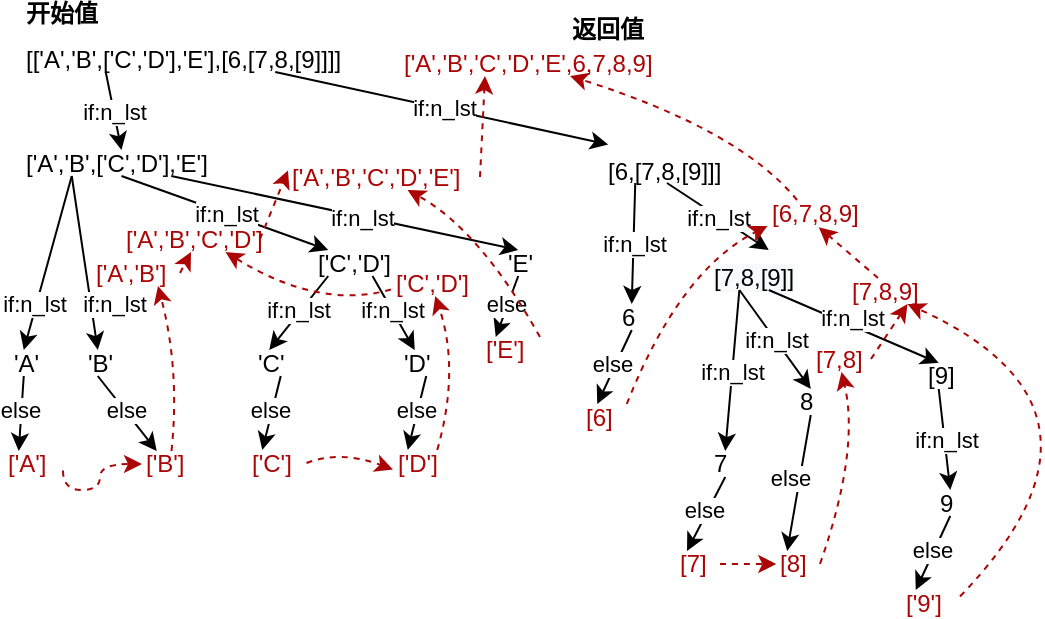 <mxfile version="20.2.3" type="device"><diagram id="J5HRR32vTIH0ZdupIE74" name="Page-1"><mxGraphModel dx="637" dy="487" grid="1" gridSize="10" guides="1" tooltips="1" connect="1" arrows="1" fold="1" page="1" pageScale="1" pageWidth="850" pageHeight="1100" math="0" shadow="0"><root><mxCell id="0"/><mxCell id="1" parent="0"/><mxCell id="VAA36TCvSNTZjiAhNY7Z-18" value="[['A','B',['C','D'],'E'],[6,[7,8,[9]]]]&amp;nbsp;&amp;nbsp;" style="text;html=1;strokeColor=none;fillColor=none;align=left;verticalAlign=middle;whiteSpace=wrap;rounded=0;" parent="1" vertex="1"><mxGeometry x="28.5" y="41" width="169.5" height="13" as="geometry"/></mxCell><mxCell id="VAA36TCvSNTZjiAhNY7Z-265" value="返回值" style="text;html=1;strokeColor=none;fillColor=none;align=left;verticalAlign=middle;whiteSpace=wrap;rounded=0;fontSize=12;fontColor=#000000;fontStyle=1" parent="1" vertex="1"><mxGeometry x="302.25" y="28" width="60" height="10" as="geometry"/></mxCell><mxCell id="VAA36TCvSNTZjiAhNY7Z-266" value="开始值" style="text;html=1;strokeColor=none;fillColor=none;align=left;verticalAlign=middle;whiteSpace=wrap;rounded=0;fontSize=12;fontColor=#000000;fontStyle=1" parent="1" vertex="1"><mxGeometry x="29" y="20" width="60" height="10" as="geometry"/></mxCell><mxCell id="VAA36TCvSNTZjiAhNY7Z-268" value="['A','B',['C','D'],'E']&amp;nbsp;" style="text;html=1;strokeColor=none;fillColor=none;align=left;verticalAlign=middle;whiteSpace=wrap;rounded=0;" parent="1" vertex="1"><mxGeometry x="29" y="93" width="99.5" height="13" as="geometry"/></mxCell><mxCell id="BrRaSQx4W6ejaex4NkAP-1" value="" style="endArrow=classic;html=1;rounded=0;entryX=0.5;entryY=0;entryDx=0;entryDy=0;exitX=0.25;exitY=1;exitDx=0;exitDy=0;" edge="1" parent="1" source="VAA36TCvSNTZjiAhNY7Z-18" target="VAA36TCvSNTZjiAhNY7Z-268"><mxGeometry relative="1" as="geometry"><mxPoint x="328" y="133" as="sourcePoint"/><mxPoint x="428" y="133" as="targetPoint"/></mxGeometry></mxCell><mxCell id="BrRaSQx4W6ejaex4NkAP-2" value="if:n_lst" style="edgeLabel;resizable=0;html=1;align=center;verticalAlign=middle;" connectable="0" vertex="1" parent="BrRaSQx4W6ejaex4NkAP-1"><mxGeometry relative="1" as="geometry"/></mxCell><mxCell id="BrRaSQx4W6ejaex4NkAP-3" value="'A'" style="text;html=1;strokeColor=none;fillColor=none;align=left;verticalAlign=middle;whiteSpace=wrap;rounded=0;" vertex="1" parent="1"><mxGeometry x="22.5" y="193" width="29.5" height="13" as="geometry"/></mxCell><mxCell id="BrRaSQx4W6ejaex4NkAP-4" value="" style="endArrow=classic;html=1;rounded=0;entryX=0.25;entryY=0;entryDx=0;entryDy=0;exitX=0.25;exitY=1;exitDx=0;exitDy=0;" edge="1" parent="1" source="VAA36TCvSNTZjiAhNY7Z-268" target="BrRaSQx4W6ejaex4NkAP-3"><mxGeometry relative="1" as="geometry"><mxPoint x="102.75" y="156" as="sourcePoint"/><mxPoint x="89" y="195" as="targetPoint"/></mxGeometry></mxCell><mxCell id="BrRaSQx4W6ejaex4NkAP-5" value="if:n_lst" style="edgeLabel;resizable=0;html=1;align=center;verticalAlign=middle;" connectable="0" vertex="1" parent="BrRaSQx4W6ejaex4NkAP-4"><mxGeometry relative="1" as="geometry"><mxPoint x="-7" y="20" as="offset"/></mxGeometry></mxCell><mxCell id="BrRaSQx4W6ejaex4NkAP-6" value="['A']" style="text;html=1;strokeColor=none;fillColor=none;align=left;verticalAlign=middle;whiteSpace=wrap;rounded=0;fontColor=#AB0505;" vertex="1" parent="1"><mxGeometry x="20" y="243.5" width="29.5" height="13" as="geometry"/></mxCell><mxCell id="BrRaSQx4W6ejaex4NkAP-7" value="" style="endArrow=classic;html=1;rounded=0;exitX=0.25;exitY=1;exitDx=0;exitDy=0;entryX=0.25;entryY=0;entryDx=0;entryDy=0;" edge="1" parent="1" source="BrRaSQx4W6ejaex4NkAP-3" target="BrRaSQx4W6ejaex4NkAP-6"><mxGeometry relative="1" as="geometry"><mxPoint x="98" y="233" as="sourcePoint"/><mxPoint x="198" y="233" as="targetPoint"/></mxGeometry></mxCell><mxCell id="BrRaSQx4W6ejaex4NkAP-8" value="else" style="edgeLabel;resizable=0;html=1;align=center;verticalAlign=middle;" connectable="0" vertex="1" parent="BrRaSQx4W6ejaex4NkAP-7"><mxGeometry relative="1" as="geometry"><mxPoint x="-1" y="-2" as="offset"/></mxGeometry></mxCell><mxCell id="BrRaSQx4W6ejaex4NkAP-10" value="'B'" style="text;html=1;strokeColor=none;fillColor=none;align=left;verticalAlign=middle;whiteSpace=wrap;rounded=0;" vertex="1" parent="1"><mxGeometry x="59.5" y="193" width="29.5" height="13" as="geometry"/></mxCell><mxCell id="BrRaSQx4W6ejaex4NkAP-11" value="" style="endArrow=classic;html=1;rounded=0;entryX=0.25;entryY=0;entryDx=0;entryDy=0;exitX=0.25;exitY=1;exitDx=0;exitDy=0;" edge="1" parent="1" target="BrRaSQx4W6ejaex4NkAP-10" source="VAA36TCvSNTZjiAhNY7Z-268"><mxGeometry relative="1" as="geometry"><mxPoint x="131.625" y="133" as="sourcePoint"/><mxPoint x="166.75" y="222" as="targetPoint"/></mxGeometry></mxCell><mxCell id="BrRaSQx4W6ejaex4NkAP-12" value="if:n_lst" style="edgeLabel;resizable=0;html=1;align=center;verticalAlign=middle;" connectable="0" vertex="1" parent="BrRaSQx4W6ejaex4NkAP-11"><mxGeometry relative="1" as="geometry"><mxPoint x="14" y="20" as="offset"/></mxGeometry></mxCell><mxCell id="BrRaSQx4W6ejaex4NkAP-13" value="['B']" style="text;html=1;strokeColor=none;fillColor=none;align=left;verticalAlign=middle;whiteSpace=wrap;rounded=0;fontColor=#AB0505;" vertex="1" parent="1"><mxGeometry x="89" y="243.5" width="29.5" height="13" as="geometry"/></mxCell><mxCell id="BrRaSQx4W6ejaex4NkAP-14" value="" style="endArrow=classic;html=1;rounded=0;exitX=0.25;exitY=1;exitDx=0;exitDy=0;entryX=0.25;entryY=0;entryDx=0;entryDy=0;" edge="1" parent="1" source="BrRaSQx4W6ejaex4NkAP-10" target="BrRaSQx4W6ejaex4NkAP-13"><mxGeometry relative="1" as="geometry"><mxPoint x="175.75" y="260" as="sourcePoint"/><mxPoint x="275.75" y="260" as="targetPoint"/></mxGeometry></mxCell><mxCell id="BrRaSQx4W6ejaex4NkAP-15" value="else" style="edgeLabel;resizable=0;html=1;align=center;verticalAlign=middle;" connectable="0" vertex="1" parent="BrRaSQx4W6ejaex4NkAP-14"><mxGeometry relative="1" as="geometry"><mxPoint x="-1" y="-2" as="offset"/></mxGeometry></mxCell><mxCell id="BrRaSQx4W6ejaex4NkAP-16" value="['C','D']" style="text;html=1;strokeColor=none;fillColor=none;align=left;verticalAlign=middle;whiteSpace=wrap;rounded=0;" vertex="1" parent="1"><mxGeometry x="174.75" y="143" width="29.5" height="13" as="geometry"/></mxCell><mxCell id="BrRaSQx4W6ejaex4NkAP-17" value="" style="endArrow=classic;html=1;rounded=0;entryX=0.25;entryY=0;entryDx=0;entryDy=0;exitX=0.5;exitY=1;exitDx=0;exitDy=0;" edge="1" parent="1" target="BrRaSQx4W6ejaex4NkAP-16" source="VAA36TCvSNTZjiAhNY7Z-268"><mxGeometry relative="1" as="geometry"><mxPoint x="217.375" y="113" as="sourcePoint"/><mxPoint x="252.5" y="202" as="targetPoint"/></mxGeometry></mxCell><mxCell id="BrRaSQx4W6ejaex4NkAP-18" value="if:n_lst" style="edgeLabel;resizable=0;html=1;align=center;verticalAlign=middle;" connectable="0" vertex="1" parent="BrRaSQx4W6ejaex4NkAP-17"><mxGeometry relative="1" as="geometry"/></mxCell><mxCell id="BrRaSQx4W6ejaex4NkAP-19" value="'C'" style="text;html=1;strokeColor=none;fillColor=none;align=left;verticalAlign=middle;whiteSpace=wrap;rounded=0;" vertex="1" parent="1"><mxGeometry x="145.25" y="193" width="29.5" height="13" as="geometry"/></mxCell><mxCell id="BrRaSQx4W6ejaex4NkAP-20" value="" style="endArrow=classic;html=1;rounded=0;exitX=0.25;exitY=1;exitDx=0;exitDy=0;entryX=0.25;entryY=0;entryDx=0;entryDy=0;" edge="1" parent="1" source="BrRaSQx4W6ejaex4NkAP-16" target="BrRaSQx4W6ejaex4NkAP-19"><mxGeometry relative="1" as="geometry"><mxPoint x="261.5" y="240" as="sourcePoint"/><mxPoint x="361.5" y="240" as="targetPoint"/></mxGeometry></mxCell><mxCell id="BrRaSQx4W6ejaex4NkAP-21" value="if:n_lst" style="edgeLabel;resizable=0;html=1;align=center;verticalAlign=middle;" connectable="0" vertex="1" parent="BrRaSQx4W6ejaex4NkAP-20"><mxGeometry relative="1" as="geometry"><mxPoint x="-1" y="-2" as="offset"/></mxGeometry></mxCell><mxCell id="BrRaSQx4W6ejaex4NkAP-22" value="['C']" style="text;html=1;strokeColor=none;fillColor=none;align=left;verticalAlign=middle;whiteSpace=wrap;rounded=0;fontColor=#AB0505;" vertex="1" parent="1"><mxGeometry x="141.75" y="243" width="29.5" height="13" as="geometry"/></mxCell><mxCell id="BrRaSQx4W6ejaex4NkAP-23" value="" style="endArrow=classic;html=1;rounded=0;entryX=0.25;entryY=0;entryDx=0;entryDy=0;" edge="1" parent="1" target="BrRaSQx4W6ejaex4NkAP-22" source="BrRaSQx4W6ejaex4NkAP-19"><mxGeometry relative="1" as="geometry"><mxPoint x="156.375" y="233" as="sourcePoint"/><mxPoint x="315.25" y="337" as="targetPoint"/></mxGeometry></mxCell><mxCell id="BrRaSQx4W6ejaex4NkAP-24" value="else" style="edgeLabel;resizable=0;html=1;align=center;verticalAlign=middle;" connectable="0" vertex="1" parent="BrRaSQx4W6ejaex4NkAP-23"><mxGeometry relative="1" as="geometry"><mxPoint x="-1" y="-2" as="offset"/></mxGeometry></mxCell><mxCell id="BrRaSQx4W6ejaex4NkAP-26" value="'D'" style="text;html=1;strokeColor=none;fillColor=none;align=left;verticalAlign=middle;whiteSpace=wrap;rounded=0;" vertex="1" parent="1"><mxGeometry x="218" y="193" width="29.5" height="13" as="geometry"/></mxCell><mxCell id="BrRaSQx4W6ejaex4NkAP-27" value="" style="endArrow=classic;html=1;rounded=0;exitX=1;exitY=1;exitDx=0;exitDy=0;entryX=0.25;entryY=0;entryDx=0;entryDy=0;" edge="1" parent="1" target="BrRaSQx4W6ejaex4NkAP-26" source="BrRaSQx4W6ejaex4NkAP-16"><mxGeometry relative="1" as="geometry"><mxPoint x="254.875" y="156" as="sourcePoint"/><mxPoint x="434.25" y="240" as="targetPoint"/></mxGeometry></mxCell><mxCell id="BrRaSQx4W6ejaex4NkAP-28" value="if:n_lst" style="edgeLabel;resizable=0;html=1;align=center;verticalAlign=middle;" connectable="0" vertex="1" parent="BrRaSQx4W6ejaex4NkAP-27"><mxGeometry relative="1" as="geometry"><mxPoint x="-1" y="-2" as="offset"/></mxGeometry></mxCell><mxCell id="BrRaSQx4W6ejaex4NkAP-29" value="['D']" style="text;html=1;strokeColor=none;fillColor=none;align=left;verticalAlign=middle;whiteSpace=wrap;rounded=0;fontColor=#AB0505;" vertex="1" parent="1"><mxGeometry x="214.5" y="243" width="29.5" height="13" as="geometry"/></mxCell><mxCell id="BrRaSQx4W6ejaex4NkAP-30" value="" style="endArrow=classic;html=1;rounded=0;entryX=0.25;entryY=0;entryDx=0;entryDy=0;" edge="1" parent="1" source="BrRaSQx4W6ejaex4NkAP-26" target="BrRaSQx4W6ejaex4NkAP-29"><mxGeometry relative="1" as="geometry"><mxPoint x="229.125" y="233" as="sourcePoint"/><mxPoint x="388" y="337" as="targetPoint"/></mxGeometry></mxCell><mxCell id="BrRaSQx4W6ejaex4NkAP-31" value="else" style="edgeLabel;resizable=0;html=1;align=center;verticalAlign=middle;" connectable="0" vertex="1" parent="BrRaSQx4W6ejaex4NkAP-30"><mxGeometry relative="1" as="geometry"><mxPoint x="-1" y="-2" as="offset"/></mxGeometry></mxCell><mxCell id="BrRaSQx4W6ejaex4NkAP-32" value="'E'" style="text;html=1;strokeColor=none;fillColor=none;align=left;verticalAlign=middle;whiteSpace=wrap;rounded=0;" vertex="1" parent="1"><mxGeometry x="269.75" y="143" width="29.5" height="13" as="geometry"/></mxCell><mxCell id="BrRaSQx4W6ejaex4NkAP-33" value="" style="endArrow=classic;html=1;rounded=0;entryX=0.25;entryY=0;entryDx=0;entryDy=0;exitX=0.75;exitY=1;exitDx=0;exitDy=0;" edge="1" parent="1" target="BrRaSQx4W6ejaex4NkAP-32" source="VAA36TCvSNTZjiAhNY7Z-268"><mxGeometry relative="1" as="geometry"><mxPoint x="301.125" y="99.5" as="sourcePoint"/><mxPoint x="336.25" y="188.5" as="targetPoint"/></mxGeometry></mxCell><mxCell id="BrRaSQx4W6ejaex4NkAP-34" value="if:n_lst" style="edgeLabel;resizable=0;html=1;align=center;verticalAlign=middle;" connectable="0" vertex="1" parent="BrRaSQx4W6ejaex4NkAP-33"><mxGeometry relative="1" as="geometry"><mxPoint x="9" y="2" as="offset"/></mxGeometry></mxCell><mxCell id="BrRaSQx4W6ejaex4NkAP-35" value="['E']" style="text;html=1;strokeColor=none;fillColor=none;align=left;verticalAlign=middle;whiteSpace=wrap;rounded=0;fontColor=#AB0505;" vertex="1" parent="1"><mxGeometry x="258.5" y="186.5" width="29.5" height="13" as="geometry"/></mxCell><mxCell id="BrRaSQx4W6ejaex4NkAP-36" value="" style="endArrow=classic;html=1;rounded=0;exitX=0.25;exitY=1;exitDx=0;exitDy=0;entryX=0.25;entryY=0;entryDx=0;entryDy=0;" edge="1" parent="1" source="BrRaSQx4W6ejaex4NkAP-32" target="BrRaSQx4W6ejaex4NkAP-35"><mxGeometry relative="1" as="geometry"><mxPoint x="345.25" y="226.5" as="sourcePoint"/><mxPoint x="445.25" y="226.5" as="targetPoint"/></mxGeometry></mxCell><mxCell id="BrRaSQx4W6ejaex4NkAP-37" value="else" style="edgeLabel;resizable=0;html=1;align=center;verticalAlign=middle;" connectable="0" vertex="1" parent="BrRaSQx4W6ejaex4NkAP-36"><mxGeometry relative="1" as="geometry"><mxPoint x="-1" y="-2" as="offset"/></mxGeometry></mxCell><mxCell id="BrRaSQx4W6ejaex4NkAP-39" value="" style="endArrow=classic;html=1;rounded=0;exitX=0.75;exitY=1;exitDx=0;exitDy=0;entryX=0.037;entryY=0.036;entryDx=0;entryDy=0;entryPerimeter=0;" edge="1" parent="1" source="VAA36TCvSNTZjiAhNY7Z-18" target="BrRaSQx4W6ejaex4NkAP-41"><mxGeometry relative="1" as="geometry"><mxPoint x="230.004" y="75.0" as="sourcePoint"/><mxPoint x="328" y="83" as="targetPoint"/></mxGeometry></mxCell><mxCell id="BrRaSQx4W6ejaex4NkAP-40" value="if:n_lst" style="edgeLabel;resizable=0;html=1;align=center;verticalAlign=middle;" connectable="0" vertex="1" parent="BrRaSQx4W6ejaex4NkAP-39"><mxGeometry relative="1" as="geometry"><mxPoint x="1" as="offset"/></mxGeometry></mxCell><mxCell id="BrRaSQx4W6ejaex4NkAP-41" value="&lt;span style=&quot;color: rgb(0, 0, 0);&quot;&gt;[6,[7,8,[9]]]&lt;/span&gt;" style="text;whiteSpace=wrap;html=1;fontColor=#AB0505;" vertex="1" parent="1"><mxGeometry x="319.75" y="89.5" width="63.5" height="20" as="geometry"/></mxCell><mxCell id="BrRaSQx4W6ejaex4NkAP-42" value="6" style="text;html=1;strokeColor=none;fillColor=none;align=left;verticalAlign=middle;whiteSpace=wrap;rounded=0;" vertex="1" parent="1"><mxGeometry x="326.5" y="170" width="29.5" height="13" as="geometry"/></mxCell><mxCell id="BrRaSQx4W6ejaex4NkAP-43" value="" style="endArrow=classic;html=1;rounded=0;entryX=0.25;entryY=0;entryDx=0;entryDy=0;exitX=0.25;exitY=1;exitDx=0;exitDy=0;" edge="1" parent="1" target="BrRaSQx4W6ejaex4NkAP-42" source="BrRaSQx4W6ejaex4NkAP-41"><mxGeometry relative="1" as="geometry"><mxPoint x="351.875" y="133" as="sourcePoint"/><mxPoint x="387" y="222" as="targetPoint"/></mxGeometry></mxCell><mxCell id="BrRaSQx4W6ejaex4NkAP-44" value="if:n_lst" style="edgeLabel;resizable=0;html=1;align=center;verticalAlign=middle;" connectable="0" vertex="1" parent="BrRaSQx4W6ejaex4NkAP-43"><mxGeometry relative="1" as="geometry"/></mxCell><mxCell id="BrRaSQx4W6ejaex4NkAP-45" value="[6]" style="text;html=1;strokeColor=none;fillColor=none;align=left;verticalAlign=middle;whiteSpace=wrap;rounded=0;fontColor=#AB0505;" vertex="1" parent="1"><mxGeometry x="309.25" y="220" width="29.5" height="13" as="geometry"/></mxCell><mxCell id="BrRaSQx4W6ejaex4NkAP-46" value="" style="endArrow=classic;html=1;rounded=0;exitX=0.25;exitY=1;exitDx=0;exitDy=0;entryX=0.25;entryY=0;entryDx=0;entryDy=0;" edge="1" parent="1" source="BrRaSQx4W6ejaex4NkAP-42" target="BrRaSQx4W6ejaex4NkAP-45"><mxGeometry relative="1" as="geometry"><mxPoint x="396" y="260" as="sourcePoint"/><mxPoint x="496" y="260" as="targetPoint"/></mxGeometry></mxCell><mxCell id="BrRaSQx4W6ejaex4NkAP-47" value="else" style="edgeLabel;resizable=0;html=1;align=center;verticalAlign=middle;" connectable="0" vertex="1" parent="BrRaSQx4W6ejaex4NkAP-46"><mxGeometry relative="1" as="geometry"><mxPoint x="-1" y="-2" as="offset"/></mxGeometry></mxCell><mxCell id="BrRaSQx4W6ejaex4NkAP-48" value="&lt;span style=&quot;color: rgb(0, 0, 0); font-family: Helvetica; font-size: 12px; font-style: normal; font-variant-ligatures: normal; font-variant-caps: normal; font-weight: 400; letter-spacing: normal; orphans: 2; text-align: left; text-indent: 0px; text-transform: none; widows: 2; word-spacing: 0px; -webkit-text-stroke-width: 0px; background-color: rgb(248, 249, 250); text-decoration-thickness: initial; text-decoration-style: initial; text-decoration-color: initial; float: none; display: inline !important;&quot;&gt;[7,8,[9]]&lt;/span&gt;" style="text;whiteSpace=wrap;html=1;fontColor=#AB0505;" vertex="1" parent="1"><mxGeometry x="373" y="143" width="58.75" height="20" as="geometry"/></mxCell><mxCell id="BrRaSQx4W6ejaex4NkAP-49" value="" style="endArrow=classic;html=1;rounded=0;entryX=0.5;entryY=0;entryDx=0;entryDy=0;exitX=0.5;exitY=1;exitDx=0;exitDy=0;" edge="1" parent="1" source="BrRaSQx4W6ejaex4NkAP-41" target="BrRaSQx4W6ejaex4NkAP-48"><mxGeometry relative="1" as="geometry"><mxPoint x="459.745" y="119.25" as="sourcePoint"/><mxPoint x="457.995" y="179.75" as="targetPoint"/></mxGeometry></mxCell><mxCell id="BrRaSQx4W6ejaex4NkAP-50" value="if:n_lst" style="edgeLabel;resizable=0;html=1;align=center;verticalAlign=middle;" connectable="0" vertex="1" parent="BrRaSQx4W6ejaex4NkAP-49"><mxGeometry relative="1" as="geometry"/></mxCell><mxCell id="BrRaSQx4W6ejaex4NkAP-51" value="7" style="text;html=1;strokeColor=none;fillColor=none;align=left;verticalAlign=middle;whiteSpace=wrap;rounded=0;" vertex="1" parent="1"><mxGeometry x="373.25" y="243.5" width="29.5" height="13" as="geometry"/></mxCell><mxCell id="BrRaSQx4W6ejaex4NkAP-52" value="" style="endArrow=classic;html=1;rounded=0;entryX=0.25;entryY=0;entryDx=0;entryDy=0;exitX=0.25;exitY=1;exitDx=0;exitDy=0;" edge="1" parent="1" target="BrRaSQx4W6ejaex4NkAP-51" source="BrRaSQx4W6ejaex4NkAP-48"><mxGeometry relative="1" as="geometry"><mxPoint x="382.375" y="183" as="sourcePoint"/><mxPoint x="433.75" y="295.5" as="targetPoint"/></mxGeometry></mxCell><mxCell id="BrRaSQx4W6ejaex4NkAP-53" value="if:n_lst" style="edgeLabel;resizable=0;html=1;align=center;verticalAlign=middle;" connectable="0" vertex="1" parent="BrRaSQx4W6ejaex4NkAP-52"><mxGeometry relative="1" as="geometry"/></mxCell><mxCell id="BrRaSQx4W6ejaex4NkAP-54" value="[7]" style="text;html=1;strokeColor=none;fillColor=none;align=left;verticalAlign=middle;whiteSpace=wrap;rounded=0;fontColor=#AB0505;" vertex="1" parent="1"><mxGeometry x="356" y="293.5" width="22" height="13" as="geometry"/></mxCell><mxCell id="BrRaSQx4W6ejaex4NkAP-55" value="" style="endArrow=classic;html=1;rounded=0;exitX=0.25;exitY=1;exitDx=0;exitDy=0;entryX=0.25;entryY=0;entryDx=0;entryDy=0;" edge="1" parent="1" source="BrRaSQx4W6ejaex4NkAP-51" target="BrRaSQx4W6ejaex4NkAP-54"><mxGeometry relative="1" as="geometry"><mxPoint x="442.75" y="333.5" as="sourcePoint"/><mxPoint x="542.75" y="333.5" as="targetPoint"/></mxGeometry></mxCell><mxCell id="BrRaSQx4W6ejaex4NkAP-56" value="else" style="edgeLabel;resizable=0;html=1;align=center;verticalAlign=middle;" connectable="0" vertex="1" parent="BrRaSQx4W6ejaex4NkAP-55"><mxGeometry relative="1" as="geometry"><mxPoint x="-1" y="-2" as="offset"/></mxGeometry></mxCell><mxCell id="BrRaSQx4W6ejaex4NkAP-57" value="8" style="text;html=1;strokeColor=none;fillColor=none;align=left;verticalAlign=middle;whiteSpace=wrap;rounded=0;" vertex="1" parent="1"><mxGeometry x="416" y="212.5" width="29.5" height="13" as="geometry"/></mxCell><mxCell id="BrRaSQx4W6ejaex4NkAP-58" value="" style="endArrow=classic;html=1;rounded=0;entryX=0.25;entryY=0;entryDx=0;entryDy=0;exitX=0.25;exitY=1;exitDx=0;exitDy=0;" edge="1" parent="1" target="BrRaSQx4W6ejaex4NkAP-57" source="BrRaSQx4W6ejaex4NkAP-48"><mxGeometry relative="1" as="geometry"><mxPoint x="432.505" y="183" as="sourcePoint"/><mxPoint x="483.88" y="295.5" as="targetPoint"/></mxGeometry></mxCell><mxCell id="BrRaSQx4W6ejaex4NkAP-59" value="if:n_lst" style="edgeLabel;resizable=0;html=1;align=center;verticalAlign=middle;" connectable="0" vertex="1" parent="BrRaSQx4W6ejaex4NkAP-58"><mxGeometry relative="1" as="geometry"/></mxCell><mxCell id="BrRaSQx4W6ejaex4NkAP-60" value="[8]" style="text;html=1;strokeColor=none;fillColor=none;align=left;verticalAlign=middle;whiteSpace=wrap;rounded=0;fontColor=#AB0505;" vertex="1" parent="1"><mxGeometry x="406.13" y="293.5" width="21.87" height="13" as="geometry"/></mxCell><mxCell id="BrRaSQx4W6ejaex4NkAP-61" value="" style="endArrow=classic;html=1;rounded=0;exitX=0.25;exitY=1;exitDx=0;exitDy=0;entryX=0.25;entryY=0;entryDx=0;entryDy=0;" edge="1" parent="1" source="BrRaSQx4W6ejaex4NkAP-57" target="BrRaSQx4W6ejaex4NkAP-60"><mxGeometry relative="1" as="geometry"><mxPoint x="492.88" y="333.5" as="sourcePoint"/><mxPoint x="592.88" y="333.5" as="targetPoint"/></mxGeometry></mxCell><mxCell id="BrRaSQx4W6ejaex4NkAP-62" value="else" style="edgeLabel;resizable=0;html=1;align=center;verticalAlign=middle;" connectable="0" vertex="1" parent="BrRaSQx4W6ejaex4NkAP-61"><mxGeometry relative="1" as="geometry"><mxPoint x="-5" y="-3" as="offset"/></mxGeometry></mxCell><mxCell id="BrRaSQx4W6ejaex4NkAP-63" value="" style="endArrow=classic;html=1;rounded=0;exitX=0.5;exitY=1;exitDx=0;exitDy=0;entryX=0.25;entryY=0;entryDx=0;entryDy=0;" edge="1" parent="1" source="BrRaSQx4W6ejaex4NkAP-48" target="BrRaSQx4W6ejaex4NkAP-65"><mxGeometry relative="1" as="geometry"><mxPoint x="425.875" y="170" as="sourcePoint"/><mxPoint x="521.5" y="200" as="targetPoint"/></mxGeometry></mxCell><mxCell id="BrRaSQx4W6ejaex4NkAP-64" value="if:n_lst" style="edgeLabel;resizable=0;html=1;align=center;verticalAlign=middle;" connectable="0" vertex="1" parent="BrRaSQx4W6ejaex4NkAP-63"><mxGeometry relative="1" as="geometry"><mxPoint x="-1" y="-5" as="offset"/></mxGeometry></mxCell><mxCell id="BrRaSQx4W6ejaex4NkAP-65" value="[9]" style="text;html=1;strokeColor=none;fillColor=none;align=left;verticalAlign=middle;whiteSpace=wrap;rounded=0;" vertex="1" parent="1"><mxGeometry x="480" y="199.5" width="29.5" height="13" as="geometry"/></mxCell><mxCell id="BrRaSQx4W6ejaex4NkAP-72" value="9" style="text;html=1;strokeColor=none;fillColor=none;align=left;verticalAlign=middle;whiteSpace=wrap;rounded=0;" vertex="1" parent="1"><mxGeometry x="485.75" y="263" width="29.5" height="13" as="geometry"/></mxCell><mxCell id="BrRaSQx4W6ejaex4NkAP-73" value="" style="endArrow=classic;html=1;rounded=0;entryX=0.25;entryY=0;entryDx=0;entryDy=0;exitX=0.25;exitY=1;exitDx=0;exitDy=0;" edge="1" parent="1" target="BrRaSQx4W6ejaex4NkAP-72" source="BrRaSQx4W6ejaex4NkAP-65"><mxGeometry relative="1" as="geometry"><mxPoint x="511.125" y="226" as="sourcePoint"/><mxPoint x="546.25" y="315" as="targetPoint"/></mxGeometry></mxCell><mxCell id="BrRaSQx4W6ejaex4NkAP-74" value="if:n_lst" style="edgeLabel;resizable=0;html=1;align=center;verticalAlign=middle;" connectable="0" vertex="1" parent="BrRaSQx4W6ejaex4NkAP-73"><mxGeometry relative="1" as="geometry"/></mxCell><mxCell id="BrRaSQx4W6ejaex4NkAP-75" value="['9']" style="text;html=1;strokeColor=none;fillColor=none;align=left;verticalAlign=middle;whiteSpace=wrap;rounded=0;fontColor=#AB0505;" vertex="1" parent="1"><mxGeometry x="468.5" y="313" width="29.5" height="13" as="geometry"/></mxCell><mxCell id="BrRaSQx4W6ejaex4NkAP-76" value="" style="endArrow=classic;html=1;rounded=0;exitX=0.25;exitY=1;exitDx=0;exitDy=0;entryX=0.25;entryY=0;entryDx=0;entryDy=0;" edge="1" parent="1" source="BrRaSQx4W6ejaex4NkAP-72" target="BrRaSQx4W6ejaex4NkAP-75"><mxGeometry relative="1" as="geometry"><mxPoint x="555.25" y="353" as="sourcePoint"/><mxPoint x="655.25" y="353" as="targetPoint"/></mxGeometry></mxCell><mxCell id="BrRaSQx4W6ejaex4NkAP-77" value="else" style="edgeLabel;resizable=0;html=1;align=center;verticalAlign=middle;" connectable="0" vertex="1" parent="BrRaSQx4W6ejaex4NkAP-76"><mxGeometry relative="1" as="geometry"><mxPoint x="-1" y="-2" as="offset"/></mxGeometry></mxCell><mxCell id="BrRaSQx4W6ejaex4NkAP-78" value="['A','B']" style="text;html=1;strokeColor=none;fillColor=none;align=left;verticalAlign=middle;whiteSpace=wrap;rounded=0;fontColor=#AB0505;" vertex="1" parent="1"><mxGeometry x="64" y="148" width="44" height="13" as="geometry"/></mxCell><mxCell id="BrRaSQx4W6ejaex4NkAP-79" value="['C','D']" style="text;html=1;strokeColor=none;fillColor=none;align=left;verticalAlign=middle;whiteSpace=wrap;rounded=0;fontColor=#AB0505;" vertex="1" parent="1"><mxGeometry x="213.5" y="153" width="29.5" height="13" as="geometry"/></mxCell><mxCell id="BrRaSQx4W6ejaex4NkAP-82" value="['A','B','C','D']" style="text;html=1;strokeColor=none;fillColor=none;align=left;verticalAlign=middle;whiteSpace=wrap;rounded=0;fontColor=#AB0505;" vertex="1" parent="1"><mxGeometry x="79" y="131" width="69" height="13" as="geometry"/></mxCell><mxCell id="BrRaSQx4W6ejaex4NkAP-83" value="['A','B','C','D','E']" style="text;html=1;strokeColor=none;fillColor=none;align=left;verticalAlign=middle;whiteSpace=wrap;rounded=0;fontColor=#AB0505;" vertex="1" parent="1"><mxGeometry x="162" y="100" width="96" height="13" as="geometry"/></mxCell><mxCell id="BrRaSQx4W6ejaex4NkAP-87" value="[7,8]" style="text;html=1;strokeColor=none;fillColor=none;align=left;verticalAlign=middle;whiteSpace=wrap;rounded=0;fontColor=#AB0505;" vertex="1" parent="1"><mxGeometry x="424" y="191" width="29.5" height="13" as="geometry"/></mxCell><mxCell id="BrRaSQx4W6ejaex4NkAP-89" value="[7,8,9]" style="text;html=1;strokeColor=none;fillColor=none;align=left;verticalAlign=middle;whiteSpace=wrap;rounded=0;fontColor=#AB0505;" vertex="1" parent="1"><mxGeometry x="442.25" y="157" width="29.5" height="13" as="geometry"/></mxCell><mxCell id="BrRaSQx4W6ejaex4NkAP-90" value="[6,7,8,9]" style="text;html=1;strokeColor=none;fillColor=none;align=left;verticalAlign=middle;whiteSpace=wrap;rounded=0;fontColor=#AB0505;" vertex="1" parent="1"><mxGeometry x="401.75" y="118" width="29.5" height="13" as="geometry"/></mxCell><mxCell id="BrRaSQx4W6ejaex4NkAP-91" value="['A','B','C','D','E',6,7,8,9]" style="text;html=1;strokeColor=none;fillColor=none;align=left;verticalAlign=middle;whiteSpace=wrap;rounded=0;fontColor=#AB0505;" vertex="1" parent="1"><mxGeometry x="218" y="43" width="170" height="13" as="geometry"/></mxCell><mxCell id="BrRaSQx4W6ejaex4NkAP-92" value="" style="endArrow=classic;html=1;rounded=0;fontColor=#AB0505;dashed=1;strokeColor=#AB0505;edgeStyle=orthogonalEdgeStyle;curved=1;exitX=1;exitY=0.75;exitDx=0;exitDy=0;entryX=0;entryY=0.5;entryDx=0;entryDy=0;" edge="1" parent="1" source="BrRaSQx4W6ejaex4NkAP-6" target="BrRaSQx4W6ejaex4NkAP-13"><mxGeometry width="50" height="50" relative="1" as="geometry"><mxPoint x="28" y="363" as="sourcePoint"/><mxPoint x="78" y="313" as="targetPoint"/><Array as="points"><mxPoint x="50" y="263"/><mxPoint x="68" y="263"/><mxPoint x="68" y="250"/></Array></mxGeometry></mxCell><mxCell id="BrRaSQx4W6ejaex4NkAP-94" value="" style="endArrow=classic;html=1;rounded=0;dashed=1;fontColor=#AB0505;strokeColor=#AB0505;curved=1;exitX=0.5;exitY=0;exitDx=0;exitDy=0;entryX=0.75;entryY=1;entryDx=0;entryDy=0;" edge="1" parent="1" source="BrRaSQx4W6ejaex4NkAP-13" target="BrRaSQx4W6ejaex4NkAP-78"><mxGeometry width="50" height="50" relative="1" as="geometry"><mxPoint x="198" y="353" as="sourcePoint"/><mxPoint x="248" y="303" as="targetPoint"/><Array as="points"><mxPoint x="108" y="203"/></Array></mxGeometry></mxCell><mxCell id="BrRaSQx4W6ejaex4NkAP-95" value="" style="endArrow=classic;html=1;rounded=0;dashed=1;fontColor=#AB0505;strokeColor=#AB0505;curved=1;exitX=1;exitY=0.5;exitDx=0;exitDy=0;entryX=0;entryY=0.75;entryDx=0;entryDy=0;" edge="1" parent="1" source="BrRaSQx4W6ejaex4NkAP-22" target="BrRaSQx4W6ejaex4NkAP-29"><mxGeometry width="50" height="50" relative="1" as="geometry"><mxPoint x="178" y="343" as="sourcePoint"/><mxPoint x="228" y="293" as="targetPoint"/><Array as="points"><mxPoint x="188" y="243"/></Array></mxGeometry></mxCell><mxCell id="BrRaSQx4W6ejaex4NkAP-96" value="" style="endArrow=classic;html=1;rounded=0;dashed=1;fontColor=#AB0505;strokeColor=#AB0505;curved=1;exitX=0.75;exitY=0;exitDx=0;exitDy=0;entryX=0.75;entryY=1;entryDx=0;entryDy=0;" edge="1" parent="1" source="BrRaSQx4W6ejaex4NkAP-29" target="BrRaSQx4W6ejaex4NkAP-79"><mxGeometry width="50" height="50" relative="1" as="geometry"><mxPoint x="258" y="293" as="sourcePoint"/><mxPoint x="308" y="243" as="targetPoint"/><Array as="points"><mxPoint x="248" y="203"/></Array></mxGeometry></mxCell><mxCell id="BrRaSQx4W6ejaex4NkAP-98" value="" style="endArrow=classic;html=1;rounded=0;dashed=1;fontColor=#AB0505;strokeColor=#AB0505;curved=1;exitX=0;exitY=0.75;exitDx=0;exitDy=0;entryX=0.75;entryY=1;entryDx=0;entryDy=0;" edge="1" parent="1" source="BrRaSQx4W6ejaex4NkAP-79" target="BrRaSQx4W6ejaex4NkAP-82"><mxGeometry width="50" height="50" relative="1" as="geometry"><mxPoint x="158" y="33" as="sourcePoint"/><mxPoint x="208" y="-17" as="targetPoint"/><Array as="points"><mxPoint x="178" y="173"/></Array></mxGeometry></mxCell><mxCell id="BrRaSQx4W6ejaex4NkAP-100" value="" style="endArrow=classic;html=1;rounded=0;dashed=1;fontColor=#AB0505;strokeColor=#AB0505;curved=1;exitX=1;exitY=0.5;exitDx=0;exitDy=0;entryX=0.5;entryY=1;entryDx=0;entryDy=0;" edge="1" parent="1" source="BrRaSQx4W6ejaex4NkAP-78" target="BrRaSQx4W6ejaex4NkAP-82"><mxGeometry width="50" height="50" relative="1" as="geometry"><mxPoint x="108" y="323" as="sourcePoint"/><mxPoint x="158" y="273" as="targetPoint"/></mxGeometry></mxCell><mxCell id="BrRaSQx4W6ejaex4NkAP-101" value="" style="endArrow=classic;html=1;rounded=0;dashed=1;fontColor=#AB0505;strokeColor=#AB0505;curved=1;exitX=1;exitY=0.5;exitDx=0;exitDy=0;entryX=0;entryY=0.25;entryDx=0;entryDy=0;" edge="1" parent="1" source="BrRaSQx4W6ejaex4NkAP-82" target="BrRaSQx4W6ejaex4NkAP-83"><mxGeometry width="50" height="50" relative="1" as="geometry"><mxPoint x="258" y="3" as="sourcePoint"/><mxPoint x="308" y="-47" as="targetPoint"/></mxGeometry></mxCell><mxCell id="BrRaSQx4W6ejaex4NkAP-102" value="" style="endArrow=classic;html=1;rounded=0;dashed=1;fontColor=#AB0505;strokeColor=#AB0505;curved=1;exitX=1;exitY=0;exitDx=0;exitDy=0;" edge="1" parent="1" source="BrRaSQx4W6ejaex4NkAP-35" target="BrRaSQx4W6ejaex4NkAP-83"><mxGeometry width="50" height="50" relative="1" as="geometry"><mxPoint x="448" y="63" as="sourcePoint"/><mxPoint x="498" y="13" as="targetPoint"/><Array as="points"><mxPoint x="258" y="133"/></Array></mxGeometry></mxCell><mxCell id="BrRaSQx4W6ejaex4NkAP-104" value="" style="endArrow=classic;html=1;rounded=0;dashed=1;fontColor=#AB0505;strokeColor=#AB0505;curved=1;exitX=0.75;exitY=0;exitDx=0;exitDy=0;entryX=0;entryY=1;entryDx=0;entryDy=0;" edge="1" parent="1" source="BrRaSQx4W6ejaex4NkAP-45" target="BrRaSQx4W6ejaex4NkAP-90"><mxGeometry width="50" height="50" relative="1" as="geometry"><mxPoint x="278" y="343" as="sourcePoint"/><mxPoint x="328" y="293" as="targetPoint"/><Array as="points"><mxPoint x="358" y="153"/></Array></mxGeometry></mxCell><mxCell id="BrRaSQx4W6ejaex4NkAP-105" value="" style="endArrow=classic;html=1;rounded=0;dashed=1;fontColor=#AB0505;strokeColor=#AB0505;curved=1;exitX=1;exitY=0.5;exitDx=0;exitDy=0;entryX=0;entryY=0.5;entryDx=0;entryDy=0;" edge="1" parent="1" source="BrRaSQx4W6ejaex4NkAP-54" target="BrRaSQx4W6ejaex4NkAP-60"><mxGeometry width="50" height="50" relative="1" as="geometry"><mxPoint x="378" y="403" as="sourcePoint"/><mxPoint x="428" y="353" as="targetPoint"/></mxGeometry></mxCell><mxCell id="BrRaSQx4W6ejaex4NkAP-106" value="" style="endArrow=classic;html=1;rounded=0;dashed=1;fontColor=#AB0505;strokeColor=#AB0505;curved=1;exitX=1;exitY=0.5;exitDx=0;exitDy=0;entryX=0.5;entryY=1;entryDx=0;entryDy=0;" edge="1" parent="1" source="BrRaSQx4W6ejaex4NkAP-60" target="BrRaSQx4W6ejaex4NkAP-87"><mxGeometry width="50" height="50" relative="1" as="geometry"><mxPoint x="398" y="423" as="sourcePoint"/><mxPoint x="448" y="373" as="targetPoint"/><Array as="points"><mxPoint x="448" y="243"/></Array></mxGeometry></mxCell><mxCell id="BrRaSQx4W6ejaex4NkAP-107" value="" style="endArrow=classic;html=1;rounded=0;dashed=1;fontColor=#AB0505;strokeColor=#AB0505;curved=1;exitX=1;exitY=0.5;exitDx=0;exitDy=0;entryX=1;entryY=1;entryDx=0;entryDy=0;" edge="1" parent="1" source="BrRaSQx4W6ejaex4NkAP-87" target="BrRaSQx4W6ejaex4NkAP-89"><mxGeometry width="50" height="50" relative="1" as="geometry"><mxPoint x="528" y="183" as="sourcePoint"/><mxPoint x="578" y="133" as="targetPoint"/></mxGeometry></mxCell><mxCell id="BrRaSQx4W6ejaex4NkAP-108" value="" style="endArrow=classic;html=1;rounded=0;dashed=1;fontColor=#AB0505;strokeColor=#AB0505;curved=1;exitX=1;exitY=0.25;exitDx=0;exitDy=0;entryX=1;entryY=1;entryDx=0;entryDy=0;" edge="1" parent="1" source="BrRaSQx4W6ejaex4NkAP-75" target="BrRaSQx4W6ejaex4NkAP-89"><mxGeometry width="50" height="50" relative="1" as="geometry"><mxPoint x="608" y="223" as="sourcePoint"/><mxPoint x="658" y="173" as="targetPoint"/><Array as="points"><mxPoint x="588" y="223"/></Array></mxGeometry></mxCell><mxCell id="BrRaSQx4W6ejaex4NkAP-109" value="" style="endArrow=classic;html=1;rounded=0;dashed=1;fontColor=#AB0505;strokeColor=#AB0505;curved=1;exitX=0.5;exitY=0;exitDx=0;exitDy=0;entryX=0.869;entryY=1.046;entryDx=0;entryDy=0;entryPerimeter=0;" edge="1" parent="1" source="BrRaSQx4W6ejaex4NkAP-89" target="BrRaSQx4W6ejaex4NkAP-90"><mxGeometry width="50" height="50" relative="1" as="geometry"><mxPoint x="528" y="133" as="sourcePoint"/><mxPoint x="578" y="83" as="targetPoint"/></mxGeometry></mxCell><mxCell id="BrRaSQx4W6ejaex4NkAP-110" value="" style="endArrow=classic;html=1;rounded=0;dashed=1;fontColor=#AB0505;strokeColor=#AB0505;curved=1;exitX=1;exitY=0.5;exitDx=0;exitDy=0;entryX=0.25;entryY=1;entryDx=0;entryDy=0;" edge="1" parent="1" source="BrRaSQx4W6ejaex4NkAP-83" target="BrRaSQx4W6ejaex4NkAP-91"><mxGeometry width="50" height="50" relative="1" as="geometry"><mxPoint x="258" y="103" as="sourcePoint"/><mxPoint x="458" y="23" as="targetPoint"/></mxGeometry></mxCell><mxCell id="BrRaSQx4W6ejaex4NkAP-111" value="" style="endArrow=classic;html=1;rounded=0;dashed=1;fontColor=#AB0505;strokeColor=#AB0505;curved=1;exitX=0.5;exitY=0;exitDx=0;exitDy=0;entryX=0.5;entryY=1;entryDx=0;entryDy=0;" edge="1" parent="1" source="BrRaSQx4W6ejaex4NkAP-90" target="BrRaSQx4W6ejaex4NkAP-91"><mxGeometry width="50" height="50" relative="1" as="geometry"><mxPoint x="438" y="63" as="sourcePoint"/><mxPoint x="488" y="13" as="targetPoint"/><Array as="points"><mxPoint x="388" y="83"/></Array></mxGeometry></mxCell></root></mxGraphModel></diagram></mxfile>